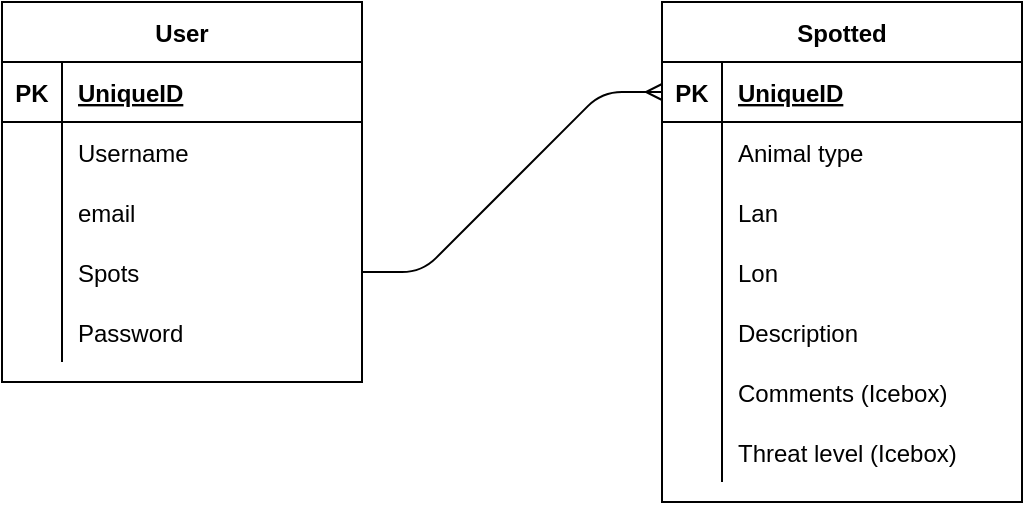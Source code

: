 <mxfile version="14.6.5" type="device"><diagram id="l40tzpXuhebpqslJehtr" name="Page-1"><mxGraphModel dx="1422" dy="762" grid="1" gridSize="10" guides="1" tooltips="1" connect="1" arrows="1" fold="1" page="1" pageScale="1" pageWidth="827" pageHeight="1169" math="0" shadow="0"><root><mxCell id="0"/><mxCell id="1" parent="0"/><mxCell id="t_IPF1orzdlhN9F6ifmm-1" value="User" style="shape=table;startSize=30;container=1;collapsible=1;childLayout=tableLayout;fixedRows=1;rowLines=0;fontStyle=1;align=center;resizeLast=1;" vertex="1" parent="1"><mxGeometry x="130" y="40" width="180" height="190" as="geometry"/></mxCell><mxCell id="t_IPF1orzdlhN9F6ifmm-2" value="" style="shape=partialRectangle;collapsible=0;dropTarget=0;pointerEvents=0;fillColor=none;top=0;left=0;bottom=1;right=0;points=[[0,0.5],[1,0.5]];portConstraint=eastwest;" vertex="1" parent="t_IPF1orzdlhN9F6ifmm-1"><mxGeometry y="30" width="180" height="30" as="geometry"/></mxCell><mxCell id="t_IPF1orzdlhN9F6ifmm-3" value="PK" style="shape=partialRectangle;connectable=0;fillColor=none;top=0;left=0;bottom=0;right=0;fontStyle=1;overflow=hidden;" vertex="1" parent="t_IPF1orzdlhN9F6ifmm-2"><mxGeometry width="30" height="30" as="geometry"/></mxCell><mxCell id="t_IPF1orzdlhN9F6ifmm-4" value="UniqueID" style="shape=partialRectangle;connectable=0;fillColor=none;top=0;left=0;bottom=0;right=0;align=left;spacingLeft=6;fontStyle=5;overflow=hidden;" vertex="1" parent="t_IPF1orzdlhN9F6ifmm-2"><mxGeometry x="30" width="150" height="30" as="geometry"/></mxCell><mxCell id="t_IPF1orzdlhN9F6ifmm-5" value="" style="shape=partialRectangle;collapsible=0;dropTarget=0;pointerEvents=0;fillColor=none;top=0;left=0;bottom=0;right=0;points=[[0,0.5],[1,0.5]];portConstraint=eastwest;" vertex="1" parent="t_IPF1orzdlhN9F6ifmm-1"><mxGeometry y="60" width="180" height="30" as="geometry"/></mxCell><mxCell id="t_IPF1orzdlhN9F6ifmm-6" value="" style="shape=partialRectangle;connectable=0;fillColor=none;top=0;left=0;bottom=0;right=0;editable=1;overflow=hidden;" vertex="1" parent="t_IPF1orzdlhN9F6ifmm-5"><mxGeometry width="30" height="30" as="geometry"/></mxCell><mxCell id="t_IPF1orzdlhN9F6ifmm-7" value="Username" style="shape=partialRectangle;connectable=0;fillColor=none;top=0;left=0;bottom=0;right=0;align=left;spacingLeft=6;overflow=hidden;" vertex="1" parent="t_IPF1orzdlhN9F6ifmm-5"><mxGeometry x="30" width="150" height="30" as="geometry"/></mxCell><mxCell id="t_IPF1orzdlhN9F6ifmm-8" value="" style="shape=partialRectangle;collapsible=0;dropTarget=0;pointerEvents=0;fillColor=none;top=0;left=0;bottom=0;right=0;points=[[0,0.5],[1,0.5]];portConstraint=eastwest;" vertex="1" parent="t_IPF1orzdlhN9F6ifmm-1"><mxGeometry y="90" width="180" height="30" as="geometry"/></mxCell><mxCell id="t_IPF1orzdlhN9F6ifmm-9" value="" style="shape=partialRectangle;connectable=0;fillColor=none;top=0;left=0;bottom=0;right=0;editable=1;overflow=hidden;" vertex="1" parent="t_IPF1orzdlhN9F6ifmm-8"><mxGeometry width="30" height="30" as="geometry"/></mxCell><mxCell id="t_IPF1orzdlhN9F6ifmm-10" value="email" style="shape=partialRectangle;connectable=0;fillColor=none;top=0;left=0;bottom=0;right=0;align=left;spacingLeft=6;overflow=hidden;" vertex="1" parent="t_IPF1orzdlhN9F6ifmm-8"><mxGeometry x="30" width="150" height="30" as="geometry"/></mxCell><mxCell id="t_IPF1orzdlhN9F6ifmm-14" value="" style="shape=partialRectangle;collapsible=0;dropTarget=0;pointerEvents=0;fillColor=none;top=0;left=0;bottom=0;right=0;points=[[0,0.5],[1,0.5]];portConstraint=eastwest;" vertex="1" parent="t_IPF1orzdlhN9F6ifmm-1"><mxGeometry y="120" width="180" height="30" as="geometry"/></mxCell><mxCell id="t_IPF1orzdlhN9F6ifmm-15" value="" style="shape=partialRectangle;connectable=0;fillColor=none;top=0;left=0;bottom=0;right=0;editable=1;overflow=hidden;" vertex="1" parent="t_IPF1orzdlhN9F6ifmm-14"><mxGeometry width="30" height="30" as="geometry"/></mxCell><mxCell id="t_IPF1orzdlhN9F6ifmm-16" value="Spots" style="shape=partialRectangle;connectable=0;fillColor=none;top=0;left=0;bottom=0;right=0;align=left;spacingLeft=6;overflow=hidden;" vertex="1" parent="t_IPF1orzdlhN9F6ifmm-14"><mxGeometry x="30" width="150" height="30" as="geometry"/></mxCell><mxCell id="t_IPF1orzdlhN9F6ifmm-11" value="" style="shape=partialRectangle;collapsible=0;dropTarget=0;pointerEvents=0;fillColor=none;top=0;left=0;bottom=0;right=0;points=[[0,0.5],[1,0.5]];portConstraint=eastwest;" vertex="1" parent="t_IPF1orzdlhN9F6ifmm-1"><mxGeometry y="150" width="180" height="30" as="geometry"/></mxCell><mxCell id="t_IPF1orzdlhN9F6ifmm-12" value="" style="shape=partialRectangle;connectable=0;fillColor=none;top=0;left=0;bottom=0;right=0;editable=1;overflow=hidden;" vertex="1" parent="t_IPF1orzdlhN9F6ifmm-11"><mxGeometry width="30" height="30" as="geometry"/></mxCell><mxCell id="t_IPF1orzdlhN9F6ifmm-13" value="Password" style="shape=partialRectangle;connectable=0;fillColor=none;top=0;left=0;bottom=0;right=0;align=left;spacingLeft=6;overflow=hidden;" vertex="1" parent="t_IPF1orzdlhN9F6ifmm-11"><mxGeometry x="30" width="150" height="30" as="geometry"/></mxCell><mxCell id="t_IPF1orzdlhN9F6ifmm-17" value="Spotted" style="shape=table;startSize=30;container=1;collapsible=1;childLayout=tableLayout;fixedRows=1;rowLines=0;fontStyle=1;align=center;resizeLast=1;" vertex="1" parent="1"><mxGeometry x="460" y="40" width="180" height="250" as="geometry"/></mxCell><mxCell id="t_IPF1orzdlhN9F6ifmm-18" value="" style="shape=partialRectangle;collapsible=0;dropTarget=0;pointerEvents=0;fillColor=none;top=0;left=0;bottom=1;right=0;points=[[0,0.5],[1,0.5]];portConstraint=eastwest;" vertex="1" parent="t_IPF1orzdlhN9F6ifmm-17"><mxGeometry y="30" width="180" height="30" as="geometry"/></mxCell><mxCell id="t_IPF1orzdlhN9F6ifmm-19" value="PK" style="shape=partialRectangle;connectable=0;fillColor=none;top=0;left=0;bottom=0;right=0;fontStyle=1;overflow=hidden;" vertex="1" parent="t_IPF1orzdlhN9F6ifmm-18"><mxGeometry width="30" height="30" as="geometry"/></mxCell><mxCell id="t_IPF1orzdlhN9F6ifmm-20" value="UniqueID" style="shape=partialRectangle;connectable=0;fillColor=none;top=0;left=0;bottom=0;right=0;align=left;spacingLeft=6;fontStyle=5;overflow=hidden;" vertex="1" parent="t_IPF1orzdlhN9F6ifmm-18"><mxGeometry x="30" width="150" height="30" as="geometry"/></mxCell><mxCell id="t_IPF1orzdlhN9F6ifmm-21" value="" style="shape=partialRectangle;collapsible=0;dropTarget=0;pointerEvents=0;fillColor=none;top=0;left=0;bottom=0;right=0;points=[[0,0.5],[1,0.5]];portConstraint=eastwest;" vertex="1" parent="t_IPF1orzdlhN9F6ifmm-17"><mxGeometry y="60" width="180" height="30" as="geometry"/></mxCell><mxCell id="t_IPF1orzdlhN9F6ifmm-22" value="" style="shape=partialRectangle;connectable=0;fillColor=none;top=0;left=0;bottom=0;right=0;editable=1;overflow=hidden;" vertex="1" parent="t_IPF1orzdlhN9F6ifmm-21"><mxGeometry width="30" height="30" as="geometry"/></mxCell><mxCell id="t_IPF1orzdlhN9F6ifmm-23" value="Animal type" style="shape=partialRectangle;connectable=0;fillColor=none;top=0;left=0;bottom=0;right=0;align=left;spacingLeft=6;overflow=hidden;" vertex="1" parent="t_IPF1orzdlhN9F6ifmm-21"><mxGeometry x="30" width="150" height="30" as="geometry"/></mxCell><mxCell id="t_IPF1orzdlhN9F6ifmm-24" value="" style="shape=partialRectangle;collapsible=0;dropTarget=0;pointerEvents=0;fillColor=none;top=0;left=0;bottom=0;right=0;points=[[0,0.5],[1,0.5]];portConstraint=eastwest;" vertex="1" parent="t_IPF1orzdlhN9F6ifmm-17"><mxGeometry y="90" width="180" height="30" as="geometry"/></mxCell><mxCell id="t_IPF1orzdlhN9F6ifmm-25" value="" style="shape=partialRectangle;connectable=0;fillColor=none;top=0;left=0;bottom=0;right=0;editable=1;overflow=hidden;" vertex="1" parent="t_IPF1orzdlhN9F6ifmm-24"><mxGeometry width="30" height="30" as="geometry"/></mxCell><mxCell id="t_IPF1orzdlhN9F6ifmm-26" value="Lan" style="shape=partialRectangle;connectable=0;fillColor=none;top=0;left=0;bottom=0;right=0;align=left;spacingLeft=6;overflow=hidden;" vertex="1" parent="t_IPF1orzdlhN9F6ifmm-24"><mxGeometry x="30" width="150" height="30" as="geometry"/></mxCell><mxCell id="t_IPF1orzdlhN9F6ifmm-27" value="" style="shape=partialRectangle;collapsible=0;dropTarget=0;pointerEvents=0;fillColor=none;top=0;left=0;bottom=0;right=0;points=[[0,0.5],[1,0.5]];portConstraint=eastwest;" vertex="1" parent="t_IPF1orzdlhN9F6ifmm-17"><mxGeometry y="120" width="180" height="30" as="geometry"/></mxCell><mxCell id="t_IPF1orzdlhN9F6ifmm-28" value="" style="shape=partialRectangle;connectable=0;fillColor=none;top=0;left=0;bottom=0;right=0;editable=1;overflow=hidden;" vertex="1" parent="t_IPF1orzdlhN9F6ifmm-27"><mxGeometry width="30" height="30" as="geometry"/></mxCell><mxCell id="t_IPF1orzdlhN9F6ifmm-29" value="Lon" style="shape=partialRectangle;connectable=0;fillColor=none;top=0;left=0;bottom=0;right=0;align=left;spacingLeft=6;overflow=hidden;" vertex="1" parent="t_IPF1orzdlhN9F6ifmm-27"><mxGeometry x="30" width="150" height="30" as="geometry"/></mxCell><mxCell id="t_IPF1orzdlhN9F6ifmm-33" value="" style="shape=partialRectangle;collapsible=0;dropTarget=0;pointerEvents=0;fillColor=none;top=0;left=0;bottom=0;right=0;points=[[0,0.5],[1,0.5]];portConstraint=eastwest;" vertex="1" parent="t_IPF1orzdlhN9F6ifmm-17"><mxGeometry y="150" width="180" height="30" as="geometry"/></mxCell><mxCell id="t_IPF1orzdlhN9F6ifmm-34" value="" style="shape=partialRectangle;connectable=0;fillColor=none;top=0;left=0;bottom=0;right=0;editable=1;overflow=hidden;" vertex="1" parent="t_IPF1orzdlhN9F6ifmm-33"><mxGeometry width="30" height="30" as="geometry"/></mxCell><mxCell id="t_IPF1orzdlhN9F6ifmm-35" value="Description" style="shape=partialRectangle;connectable=0;fillColor=none;top=0;left=0;bottom=0;right=0;align=left;spacingLeft=6;overflow=hidden;" vertex="1" parent="t_IPF1orzdlhN9F6ifmm-33"><mxGeometry x="30" width="150" height="30" as="geometry"/></mxCell><mxCell id="t_IPF1orzdlhN9F6ifmm-36" value="" style="shape=partialRectangle;collapsible=0;dropTarget=0;pointerEvents=0;fillColor=none;top=0;left=0;bottom=0;right=0;points=[[0,0.5],[1,0.5]];portConstraint=eastwest;" vertex="1" parent="t_IPF1orzdlhN9F6ifmm-17"><mxGeometry y="180" width="180" height="30" as="geometry"/></mxCell><mxCell id="t_IPF1orzdlhN9F6ifmm-37" value="" style="shape=partialRectangle;connectable=0;fillColor=none;top=0;left=0;bottom=0;right=0;editable=1;overflow=hidden;" vertex="1" parent="t_IPF1orzdlhN9F6ifmm-36"><mxGeometry width="30" height="30" as="geometry"/></mxCell><mxCell id="t_IPF1orzdlhN9F6ifmm-38" value="Comments (Icebox)" style="shape=partialRectangle;connectable=0;fillColor=none;top=0;left=0;bottom=0;right=0;align=left;spacingLeft=6;overflow=hidden;" vertex="1" parent="t_IPF1orzdlhN9F6ifmm-36"><mxGeometry x="30" width="150" height="30" as="geometry"/></mxCell><mxCell id="t_IPF1orzdlhN9F6ifmm-39" value="" style="shape=partialRectangle;collapsible=0;dropTarget=0;pointerEvents=0;fillColor=none;top=0;left=0;bottom=0;right=0;points=[[0,0.5],[1,0.5]];portConstraint=eastwest;" vertex="1" parent="t_IPF1orzdlhN9F6ifmm-17"><mxGeometry y="210" width="180" height="30" as="geometry"/></mxCell><mxCell id="t_IPF1orzdlhN9F6ifmm-40" value="" style="shape=partialRectangle;connectable=0;fillColor=none;top=0;left=0;bottom=0;right=0;editable=1;overflow=hidden;" vertex="1" parent="t_IPF1orzdlhN9F6ifmm-39"><mxGeometry width="30" height="30" as="geometry"/></mxCell><mxCell id="t_IPF1orzdlhN9F6ifmm-41" value="Threat level (Icebox)" style="shape=partialRectangle;connectable=0;fillColor=none;top=0;left=0;bottom=0;right=0;align=left;spacingLeft=6;overflow=hidden;" vertex="1" parent="t_IPF1orzdlhN9F6ifmm-39"><mxGeometry x="30" width="150" height="30" as="geometry"/></mxCell><mxCell id="t_IPF1orzdlhN9F6ifmm-43" value="" style="edgeStyle=entityRelationEdgeStyle;fontSize=12;html=1;endArrow=ERmany;exitX=1;exitY=0.5;exitDx=0;exitDy=0;entryX=0;entryY=0.5;entryDx=0;entryDy=0;" edge="1" parent="1" source="t_IPF1orzdlhN9F6ifmm-14" target="t_IPF1orzdlhN9F6ifmm-18"><mxGeometry width="100" height="100" relative="1" as="geometry"><mxPoint x="320" y="190" as="sourcePoint"/><mxPoint x="460" y="110" as="targetPoint"/></mxGeometry></mxCell></root></mxGraphModel></diagram></mxfile>